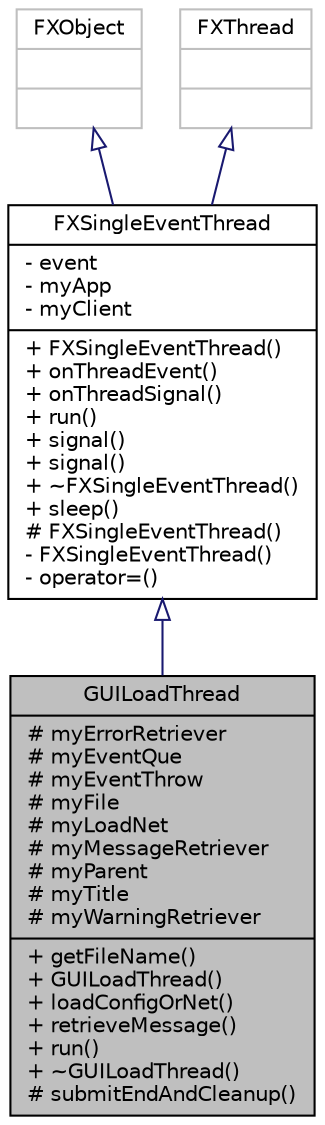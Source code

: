 digraph "GUILoadThread"
{
  edge [fontname="Helvetica",fontsize="10",labelfontname="Helvetica",labelfontsize="10"];
  node [fontname="Helvetica",fontsize="10",shape=record];
  Node0 [label="{GUILoadThread\n|# myErrorRetriever\l# myEventQue\l# myEventThrow\l# myFile\l# myLoadNet\l# myMessageRetriever\l# myParent\l# myTitle\l# myWarningRetriever\l|+ getFileName()\l+ GUILoadThread()\l+ loadConfigOrNet()\l+ retrieveMessage()\l+ run()\l+ ~GUILoadThread()\l# submitEndAndCleanup()\l}",height=0.2,width=0.4,color="black", fillcolor="grey75", style="filled", fontcolor="black"];
  Node1 -> Node0 [dir="back",color="midnightblue",fontsize="10",style="solid",arrowtail="onormal",fontname="Helvetica"];
  Node1 [label="{FXSingleEventThread\n|- event\l- myApp\l- myClient\l|+ FXSingleEventThread()\l+ onThreadEvent()\l+ onThreadSignal()\l+ run()\l+ signal()\l+ signal()\l+ ~FXSingleEventThread()\l+ sleep()\l# FXSingleEventThread()\l- FXSingleEventThread()\l- operator=()\l}",height=0.2,width=0.4,color="black", fillcolor="white", style="filled",URL="$de/dcf/class_f_x_single_event_thread.html"];
  Node2 -> Node1 [dir="back",color="midnightblue",fontsize="10",style="solid",arrowtail="onormal",fontname="Helvetica"];
  Node2 [label="{FXObject\n||}",height=0.2,width=0.4,color="grey75", fillcolor="white", style="filled"];
  Node3 -> Node1 [dir="back",color="midnightblue",fontsize="10",style="solid",arrowtail="onormal",fontname="Helvetica"];
  Node3 [label="{FXThread\n||}",height=0.2,width=0.4,color="grey75", fillcolor="white", style="filled"];
}
